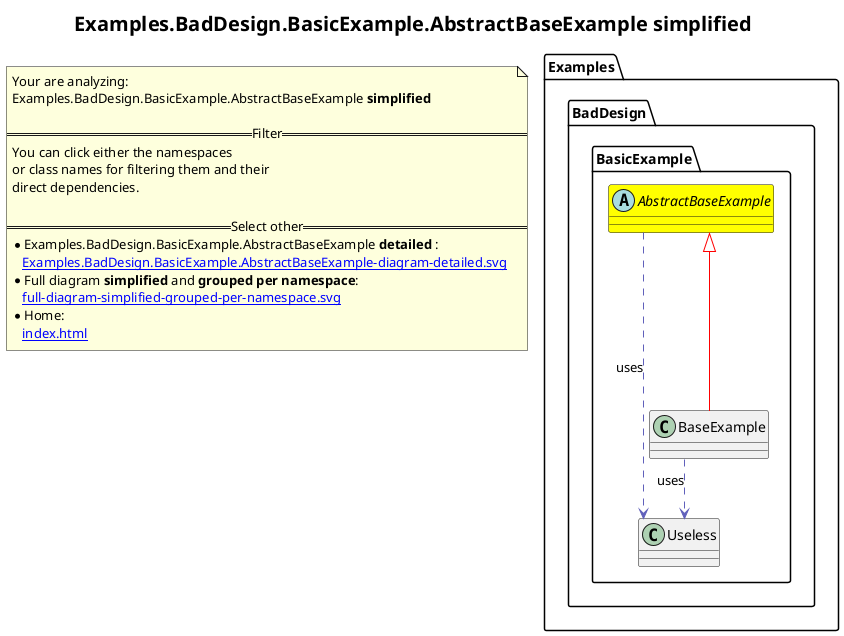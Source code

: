 @startuml
skinparam linetype ortho
title <size:20>Examples.BadDesign.BasicExample.AbstractBaseExample **simplified** </size>
note "Your are analyzing:\nExamples.BadDesign.BasicExample.AbstractBaseExample **simplified** \n\n==Filter==\nYou can click either the namespaces \nor class names for filtering them and their\ndirect dependencies.\n\n==Select other==\n* Examples.BadDesign.BasicExample.AbstractBaseExample **detailed** :\n   [[Examples.BadDesign.BasicExample.AbstractBaseExample-diagram-detailed.svg]]\n* Full diagram **simplified** and **grouped per namespace**:\n   [[full-diagram-simplified-grouped-per-namespace.svg]]\n* Home:\n   [[index.html]]" as FloatingNote
    abstract class Examples.BadDesign.BasicExample.AbstractBaseExample [[Examples.BadDesign.BasicExample.AbstractBaseExample-diagram-simplified.svg]] #yellow {
    }
    class Examples.BadDesign.BasicExample.Useless [[Examples.BadDesign.BasicExample.Useless-diagram-simplified.svg]]  {
    }
    class Examples.BadDesign.BasicExample.BaseExample [[Examples.BadDesign.BasicExample.BaseExample-diagram-simplified.svg]]  {
    }
 ' *************************************** 
 ' *************************************** 
 ' *************************************** 
' Class relations extracted from namespace:
' Examples.BadDesign.BasicExample
Examples.BadDesign.BasicExample.AbstractBaseExample .[#6060BB].> Examples.BadDesign.BasicExample.Useless  : uses 
Examples.BadDesign.BasicExample.AbstractBaseExample <|-[#red]- Examples.BadDesign.BasicExample.BaseExample
Examples.BadDesign.BasicExample.BaseExample .[#6060BB].> Examples.BadDesign.BasicExample.Useless  : uses 
@enduml